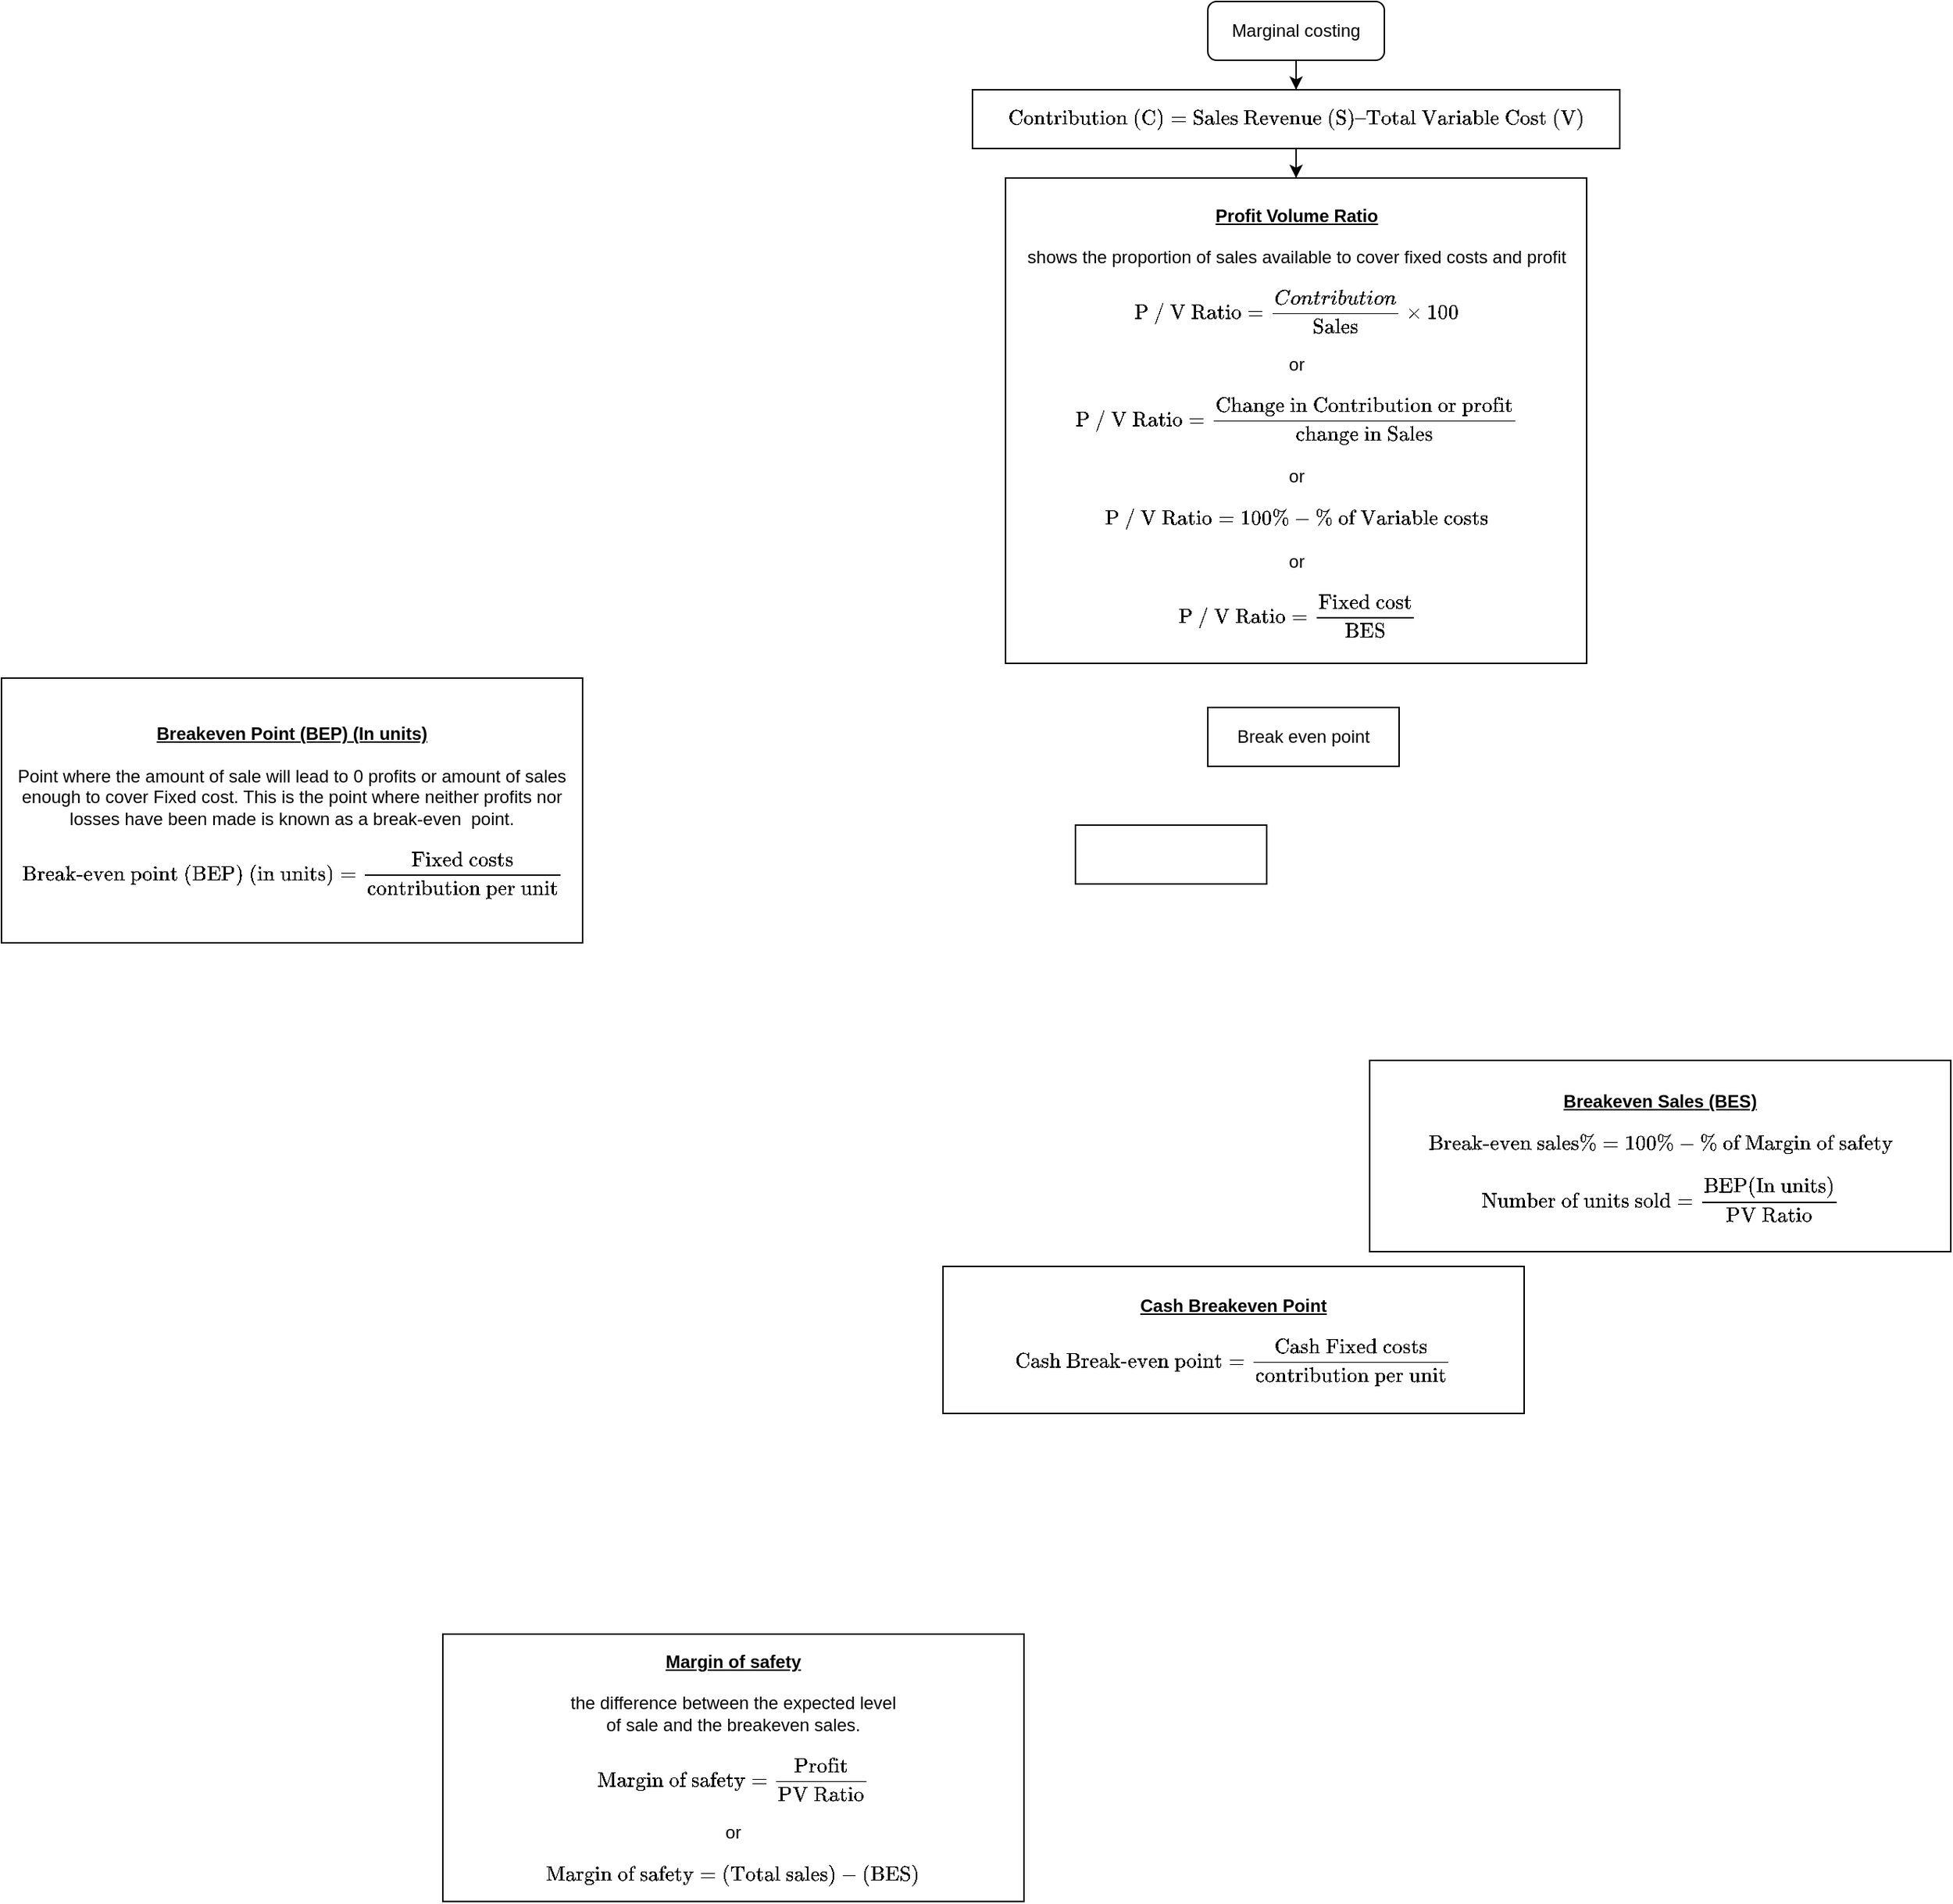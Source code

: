 <mxfile version="15.4.3" type="github">
  <diagram id="qRiUj2MOukWZC0kYqg6o" name="Page-1">
    <mxGraphModel dx="1718" dy="409" grid="1" gridSize="10" guides="1" tooltips="1" connect="1" arrows="1" fold="1" page="1" pageScale="1" pageWidth="850" pageHeight="1100" math="1" shadow="0">
      <root>
        <mxCell id="0" />
        <mxCell id="1" parent="0" />
        <mxCell id="y4PppQBV1pzuvYPeFtc6-3" style="edgeStyle=orthogonalEdgeStyle;rounded=0;orthogonalLoop=1;jettySize=auto;html=1;" parent="1" source="y4PppQBV1pzuvYPeFtc6-1" target="y4PppQBV1pzuvYPeFtc6-2" edge="1">
          <mxGeometry relative="1" as="geometry" />
        </mxCell>
        <mxCell id="y4PppQBV1pzuvYPeFtc6-1" value="Marginal costing" style="rounded=1;whiteSpace=wrap;html=1;" parent="1" vertex="1">
          <mxGeometry x="360" width="120" height="40" as="geometry" />
        </mxCell>
        <mxCell id="y4PppQBV1pzuvYPeFtc6-5" style="edgeStyle=orthogonalEdgeStyle;rounded=0;orthogonalLoop=1;jettySize=auto;html=1;" parent="1" source="y4PppQBV1pzuvYPeFtc6-2" target="y4PppQBV1pzuvYPeFtc6-4" edge="1">
          <mxGeometry relative="1" as="geometry" />
        </mxCell>
        <mxCell id="y4PppQBV1pzuvYPeFtc6-2" value="`\text{Contribution (C)} = \text{Sales Revenue (S)} – \text{Total Variable Cost (V)}`" style="rounded=0;whiteSpace=wrap;html=1;" parent="1" vertex="1">
          <mxGeometry x="200" y="60" width="440" height="40" as="geometry" />
        </mxCell>
        <mxCell id="y4PppQBV1pzuvYPeFtc6-4" value="&lt;div&gt;&lt;u&gt;&lt;b&gt;Profit Volume Ratio&lt;/b&gt;&lt;/u&gt;&lt;/div&gt;&lt;div&gt;&lt;u&gt;&lt;b&gt;&lt;br&gt;&lt;/b&gt;&lt;/u&gt;&lt;/div&gt;&lt;div&gt;shows the proportion of sales available to cover fixed costs and profit&lt;u&gt;&lt;b&gt;&lt;br&gt;&lt;/b&gt;&lt;/u&gt;&lt;/div&gt;&lt;div&gt;&lt;br&gt;&lt;/div&gt;&lt;div&gt;`\text{P / V Ratio} = (Contribution)/(\text{Sales}) xx 100`&lt;/div&gt;&lt;div&gt;&lt;br&gt;&lt;/div&gt;&lt;div&gt;or&lt;/div&gt;&lt;div&gt;&lt;br&gt;&lt;/div&gt;&lt;div&gt;`\text{P / V Ratio} = (\text{Change in Contribution or profit})/(\text{change in Sales}`&lt;/div&gt;&lt;div&gt;&lt;br&gt;&lt;/div&gt;&lt;div&gt;or&lt;br&gt;&lt;/div&gt;&lt;div&gt;&lt;br&gt;&lt;/div&gt;&lt;div&gt;&lt;div&gt;`\text{P / V Ratio} = 100%-\text{% of Variable costs}`&lt;/div&gt;&lt;div&gt;&lt;br&gt;&lt;/div&gt;&lt;div&gt;or&lt;/div&gt;&lt;div&gt;&lt;br&gt;&lt;/div&gt;&lt;div&gt;`\text{P / V Ratio} = (\text{Fixed cost})/(\text{BES}`&lt;br&gt;&lt;/div&gt;&lt;/div&gt;" style="rounded=0;whiteSpace=wrap;html=1;" parent="1" vertex="1">
          <mxGeometry x="222.5" y="120" width="395" height="330" as="geometry" />
        </mxCell>
        <mxCell id="y4PppQBV1pzuvYPeFtc6-6" value="&lt;div&gt;&lt;u&gt;&lt;b&gt;Breakeven Point (BEP) (In units)&lt;br&gt;&lt;/b&gt;&lt;/u&gt;&lt;/div&gt;&lt;div&gt;&lt;br&gt;&lt;/div&gt;&lt;div&gt;Point where the amount of sale will lead to 0 profits or amount of sales enough to cover Fixed cost. This is the point where neither profits nor losses have been made is known as a break-even&amp;nbsp; point.&lt;br&gt;&lt;/div&gt;&lt;div&gt;&lt;br&gt;&lt;/div&gt;&lt;div&gt;`\text{Break-even point (BEP) (in units)} = (\text{Fixed costs})/(\text{contribution per unit})`&lt;/div&gt;" style="rounded=0;whiteSpace=wrap;html=1;" parent="1" vertex="1">
          <mxGeometry x="-460" y="460" width="395" height="180" as="geometry" />
        </mxCell>
        <mxCell id="y4PppQBV1pzuvYPeFtc6-8" value="&lt;div&gt;&lt;u&gt;&lt;b&gt;Cash Breakeven Point&lt;/b&gt;&lt;/u&gt;&lt;/div&gt;&lt;div&gt;&lt;br&gt;&lt;/div&gt;`\text{Cash Break-even point} = (\text{Cash Fixed costs})/(\text{contribution per unit})`" style="rounded=0;whiteSpace=wrap;html=1;" parent="1" vertex="1">
          <mxGeometry x="180" y="860" width="395" height="100" as="geometry" />
        </mxCell>
        <mxCell id="y4PppQBV1pzuvYPeFtc6-11" value="&lt;div&gt;&lt;u&gt;&lt;b&gt;Margin of safety&lt;/b&gt;&lt;/u&gt;&lt;/div&gt;&lt;div&gt;&lt;br&gt;&lt;/div&gt;&lt;div&gt;the difference between the expected level &lt;br&gt;of sale and the breakeven sales.&lt;/div&gt;&lt;div&gt;&lt;br&gt;&lt;/div&gt;&lt;div&gt;`\text{Margin of safety} = (\text{Profit})/(\text{PV Ratio})`&lt;/div&gt;&lt;div&gt;&lt;br&gt;&lt;/div&gt;&lt;div&gt;or&lt;/div&gt;&lt;div&gt;&lt;br&gt;&lt;/div&gt;&lt;div&gt;`\text{Margin of safety} = (\text{Total sales})-(\text{BES})`&lt;br&gt;&lt;/div&gt;" style="rounded=0;whiteSpace=wrap;html=1;" parent="1" vertex="1">
          <mxGeometry x="-160" y="1110" width="395" height="181.79" as="geometry" />
        </mxCell>
        <mxCell id="y4PppQBV1pzuvYPeFtc6-19" value="&lt;div&gt;&lt;u&gt;&lt;b&gt;Breakeven Sales (BES)&lt;br&gt;&lt;/b&gt;&lt;/u&gt;&lt;/div&gt;&lt;div&gt;&lt;br&gt;&lt;/div&gt;&lt;div&gt;`\text{Break-even sales%} = 100%-\text{% of Margin of safety}`&lt;/div&gt;&lt;div&gt;&lt;br&gt;&lt;/div&gt;&lt;div&gt;`\text{Number of units sold} = (\text{BEP(In units)})/(\text{PV Ratio})`&lt;br&gt;&lt;/div&gt;" style="rounded=0;whiteSpace=wrap;html=1;" parent="1" vertex="1">
          <mxGeometry x="470" y="720" width="395" height="130" as="geometry" />
        </mxCell>
        <mxCell id="nuqaz7CSoFRdI6YAy5BT-20" value="Break even point" style="rounded=0;whiteSpace=wrap;html=1;" vertex="1" parent="1">
          <mxGeometry x="360" y="480" width="130" height="40" as="geometry" />
        </mxCell>
        <mxCell id="nuqaz7CSoFRdI6YAy5BT-21" value="" style="rounded=0;whiteSpace=wrap;html=1;" vertex="1" parent="1">
          <mxGeometry x="270" y="560" width="130" height="40" as="geometry" />
        </mxCell>
      </root>
    </mxGraphModel>
  </diagram>
</mxfile>
